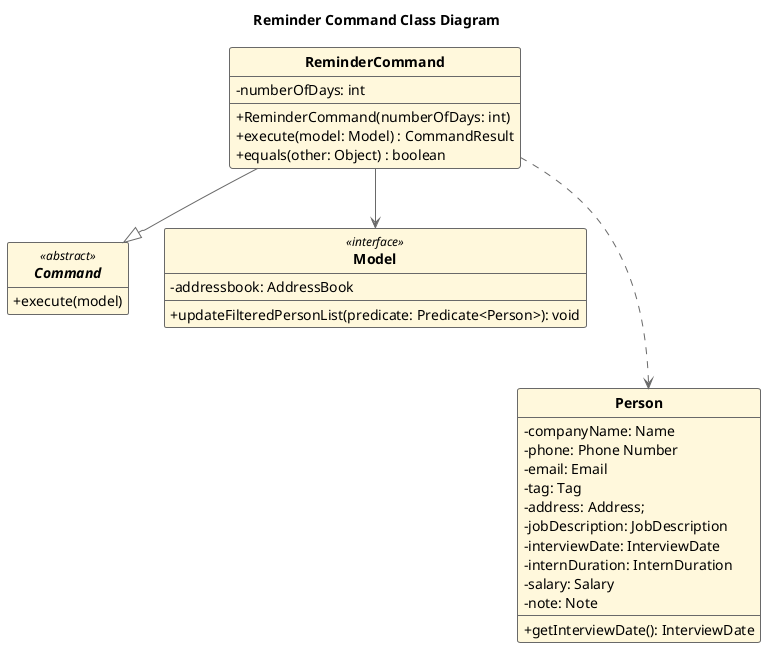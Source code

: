 @startuml

hide empty attributes
hide empty methods
hide circle

skinparam shadowing false
skinparam classFontStyle Bold
skinparam ActivityBackgroundColor Silver
skinparam ActivityBorderColor DimGray

skinparam classAttributeIconSize 0

skinparam class {
    BackgroundColor Cornsilk
    ArrowColor DimGray
    BorderThickness 1
    BorderColor DimGray
}

title "Reminder Command Class Diagram"

class "ReminderCommand" as Object\ReminderCommand {
     - numberOfDays: int
     + ReminderCommand(numberOfDays: int)
     + execute(model: Model) : CommandResult
     + equals(other: Object) : boolean
}

Interface "Command" as Object\Command <<abstract>> {
    + execute(model)
}

class "Model" as Object\Model <<interface>> {
    - addressbook: AddressBook
    + updateFilteredPersonList(predicate: Predicate<Person>): void
}

class "Person" as Object\Person {
    - companyName: Name
    - phone: Phone Number
    - email: Email
    - tag: Tag
    - address: Address;
    - jobDescription: JobDescription
    - interviewDate: InterviewDate
    - internDuration: InternDuration
    - salary: Salary
    - note: Note
    + getInterviewDate(): InterviewDate
}

Object\ReminderCommand --> Object\Model
Object\ReminderCommand ...> Object\Person
Object\ReminderCommand --|> Object\Command

@enduml
